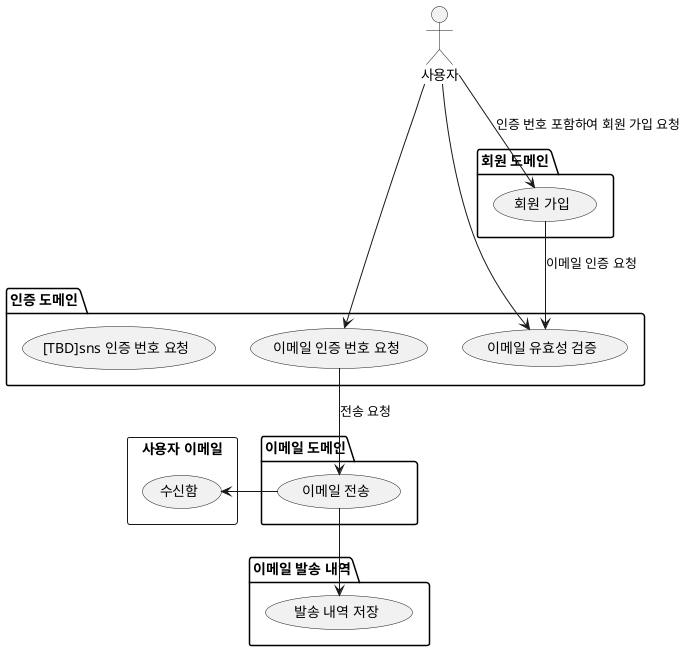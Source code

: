 @startuml

actor 사용자

package "이메일 도메인" {
  (이메일 전송)
}

package "이메일 발송 내역" {
    (발송 내역 저장)
}

rectangle "사용자 이메일" {
  (수신함)
}

package "회원 도메인" {
  (회원 가입)
}

package "인증 도메인" {
  (이메일 인증 번호 요청)
  (이메일 유효성 검증)
  ([TBD]sns 인증 번호 요청)
}

(수신함) <- (이메일 전송)
사용자 -> (이메일 인증 번호 요청)
사용자 -> (이메일 유효성 검증)
(이메일 인증 번호 요청) --> (이메일 전송): 전송 요청
(이메일 전송) --> (발송 내역 저장)

사용자 --> (회원 가입): 인증 번호 포함하여 회원 가입 요청
(회원 가입) --> (이메일 유효성 검증): 이메일 인증 요청
@enduml